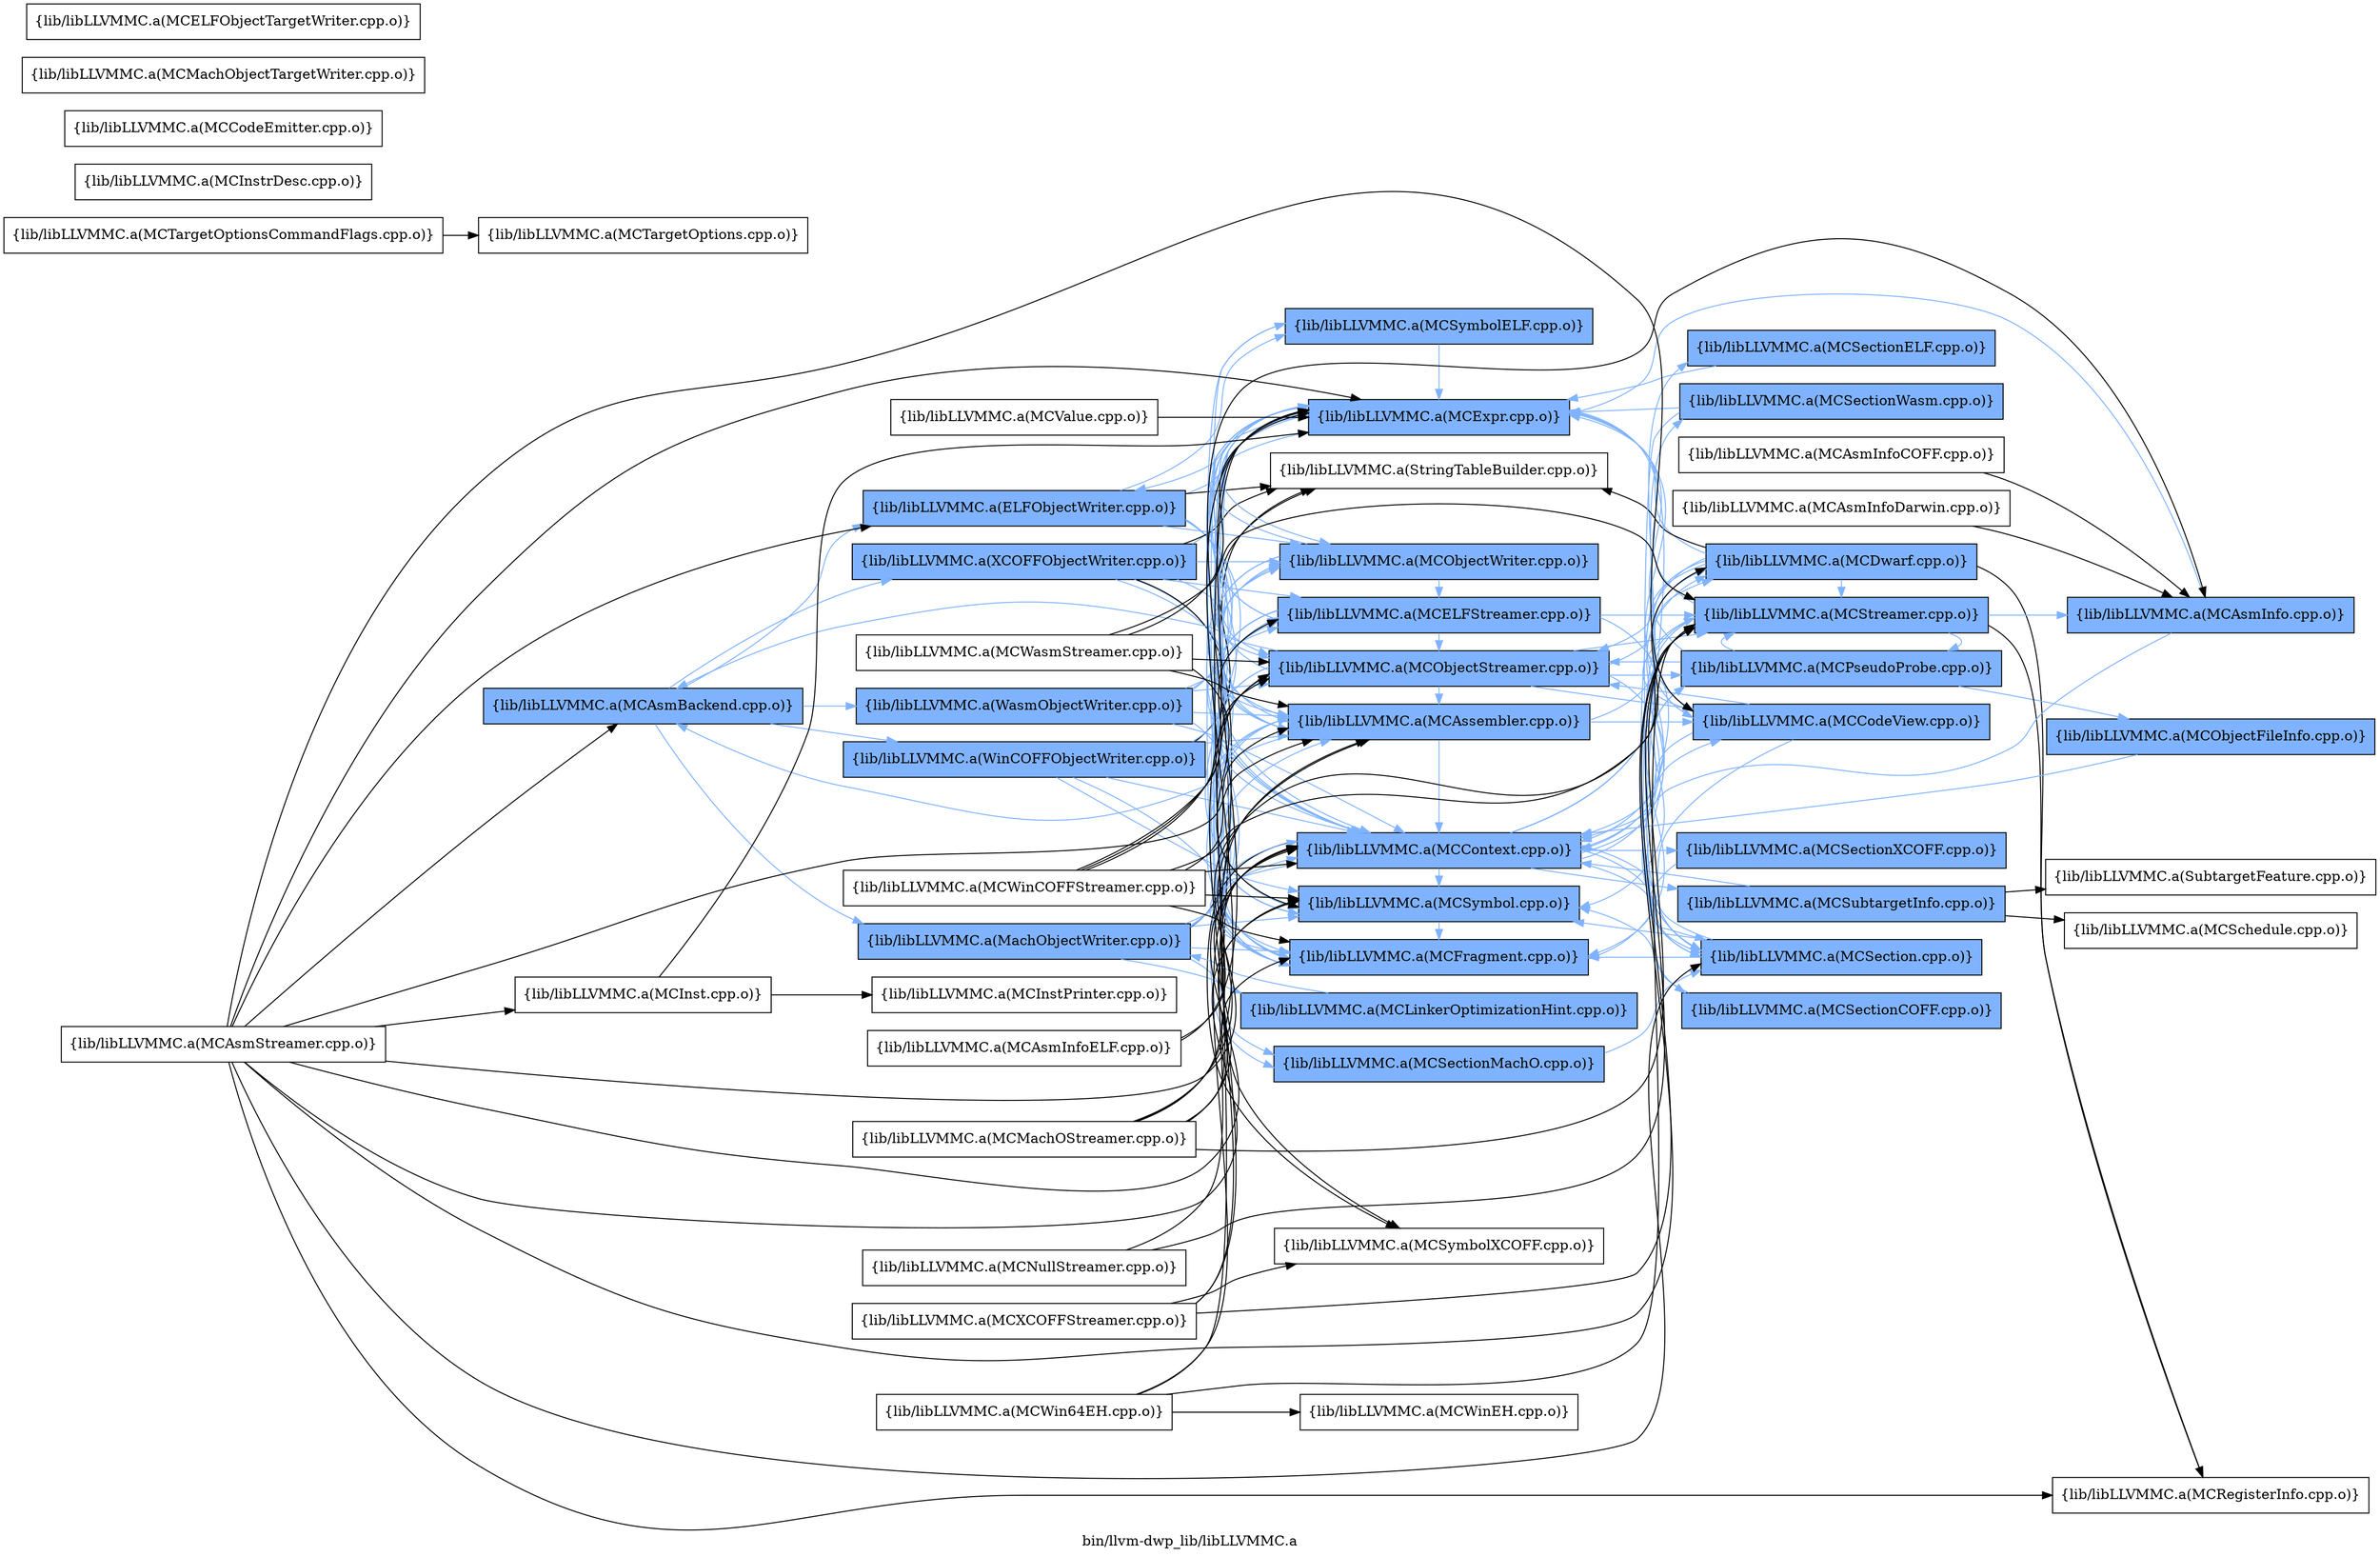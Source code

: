 digraph "bin/llvm-dwp_lib/libLLVMMC.a" {
	label="bin/llvm-dwp_lib/libLLVMMC.a";
	rankdir=LR;
	{ rank=same; Node0x56318d6530e8;  }
	{ rank=same; Node0x56318d655618; Node0x56318d64fa88; Node0x56318d64cb08; Node0x56318d64d738; Node0x56318d64e458;  }
	{ rank=same; Node0x56318d6437d8; Node0x56318d644cc8; Node0x56318d64f8f8; Node0x56318d64efe8; Node0x56318d64c388; Node0x56318d64bd98; Node0x56318d64d0f8; Node0x56318d64c608; Node0x56318d64ffd8; Node0x56318d64be88; Node0x56318d650938; Node0x56318d650708; Node0x56318d64d7d8;  }
	{ rank=same; Node0x56318d645b28; Node0x56318d646898; Node0x56318d654218; Node0x56318d64d8c8; Node0x56318d64d148; Node0x56318d64c018; Node0x56318d650a78; Node0x56318d650258; Node0x56318d64f538; Node0x56318d64f178;  }
	{ rank=same; Node0x56318d6530e8;  }
	{ rank=same; Node0x56318d655618; Node0x56318d64fa88; Node0x56318d64cb08; Node0x56318d64d738; Node0x56318d64e458;  }
	{ rank=same; Node0x56318d6437d8; Node0x56318d644cc8; Node0x56318d64f8f8; Node0x56318d64efe8; Node0x56318d64c388; Node0x56318d64bd98; Node0x56318d64d0f8; Node0x56318d64c608; Node0x56318d64ffd8; Node0x56318d64be88; Node0x56318d650938; Node0x56318d650708; Node0x56318d64d7d8;  }
	{ rank=same; Node0x56318d645b28; Node0x56318d646898; Node0x56318d654218; Node0x56318d64d8c8; Node0x56318d64d148; Node0x56318d64c018; Node0x56318d650a78; Node0x56318d650258; Node0x56318d64f538; Node0x56318d64f178;  }

	Node0x56318d6530e8 [shape=record,shape=box,group=1,style=filled,fillcolor="0.600000 0.5 1",label="{lib/libLLVMMC.a(MCAsmBackend.cpp.o)}"];
	Node0x56318d6530e8 -> Node0x56318d655618[color="0.600000 0.5 1"];
	Node0x56318d6530e8 -> Node0x56318d64fa88[color="0.600000 0.5 1"];
	Node0x56318d6530e8 -> Node0x56318d64cb08[color="0.600000 0.5 1"];
	Node0x56318d6530e8 -> Node0x56318d64d738[color="0.600000 0.5 1"];
	Node0x56318d6530e8 -> Node0x56318d64e458[color="0.600000 0.5 1"];
	Node0x56318d644cc8 [shape=record,shape=box,group=1,style=filled,fillcolor="0.600000 0.5 1",label="{lib/libLLVMMC.a(MCContext.cpp.o)}"];
	Node0x56318d644cc8 -> Node0x56318d645b28[color="0.600000 0.5 1"];
	Node0x56318d644cc8 -> Node0x56318d646898[color="0.600000 0.5 1"];
	Node0x56318d644cc8 -> Node0x56318d64f8f8[color="0.600000 0.5 1"];
	Node0x56318d644cc8 -> Node0x56318d64efe8[color="0.600000 0.5 1"];
	Node0x56318d644cc8 -> Node0x56318d654218[color="0.600000 0.5 1"];
	Node0x56318d644cc8 -> Node0x56318d64d8c8[color="0.600000 0.5 1"];
	Node0x56318d644cc8 -> Node0x56318d64d148[color="0.600000 0.5 1"];
	Node0x56318d644cc8 -> Node0x56318d64c018[color="0.600000 0.5 1"];
	Node0x56318d644cc8 -> Node0x56318d650938[color="0.600000 0.5 1"];
	Node0x56318d644cc8 -> Node0x56318d650a78[color="0.600000 0.5 1"];
	Node0x56318d644cc8 -> Node0x56318d650258[color="0.600000 0.5 1"];
	Node0x56318d644cc8 -> Node0x56318d64f538[color="0.600000 0.5 1"];
	Node0x56318d644cc8 -> Node0x56318d64bd98[color="0.600000 0.5 1"];
	Node0x56318d644cc8 -> Node0x56318d64d0f8[color="0.600000 0.5 1"];
	Node0x56318d644cc8 -> Node0x56318d64d7d8;
	Node0x56318d64ffd8 [shape=record,shape=box,group=1,style=filled,fillcolor="0.600000 0.5 1",label="{lib/libLLVMMC.a(MCELFStreamer.cpp.o)}"];
	Node0x56318d64ffd8 -> Node0x56318d6437d8[color="0.600000 0.5 1"];
	Node0x56318d64ffd8 -> Node0x56318d644cc8[color="0.600000 0.5 1"];
	Node0x56318d64ffd8 -> Node0x56318d64f8f8[color="0.600000 0.5 1"];
	Node0x56318d64ffd8 -> Node0x56318d64efe8[color="0.600000 0.5 1"];
	Node0x56318d64ffd8 -> Node0x56318d64be88[color="0.600000 0.5 1"];
	Node0x56318d64ffd8 -> Node0x56318d64d8c8[color="0.600000 0.5 1"];
	Node0x56318d64ffd8 -> Node0x56318d64f178[color="0.600000 0.5 1"];
	Node0x56318d64ffd8 -> Node0x56318d64bd98[color="0.600000 0.5 1"];
	Node0x56318d64ffd8 -> Node0x56318d64d0f8[color="0.600000 0.5 1"];
	Node0x56318d64d4b8 [shape=record,shape=box,group=0,label="{lib/libLLVMMC.a(MCMachOStreamer.cpp.o)}"];
	Node0x56318d64d4b8 -> Node0x56318d6437d8;
	Node0x56318d64d4b8 -> Node0x56318d644cc8;
	Node0x56318d64d4b8 -> Node0x56318d64f8f8;
	Node0x56318d64d4b8 -> Node0x56318d64efe8;
	Node0x56318d64d4b8 -> Node0x56318d64be88;
	Node0x56318d64d4b8 -> Node0x56318d64f178;
	Node0x56318d64d4b8 -> Node0x56318d64bd98;
	Node0x56318d64c5b8 [shape=record,shape=box,group=1,style=filled,fillcolor="0.600000 0.5 1",label="{lib/libLLVMMC.a(MCObjectFileInfo.cpp.o)}"];
	Node0x56318d64c5b8 -> Node0x56318d644cc8[color="0.600000 0.5 1"];
	Node0x56318d64f178 [shape=record,shape=box,group=1,style=filled,fillcolor="0.600000 0.5 1",label="{lib/libLLVMMC.a(MCStreamer.cpp.o)}"];
	Node0x56318d64f178 -> Node0x56318d642ce8[color="0.600000 0.5 1"];
	Node0x56318d64f178 -> Node0x56318d645b28[color="0.600000 0.5 1"];
	Node0x56318d64f178 -> Node0x56318d644cc8[color="0.600000 0.5 1"];
	Node0x56318d64f178 -> Node0x56318d64f8f8[color="0.600000 0.5 1"];
	Node0x56318d64f178 -> Node0x56318d654218[color="0.600000 0.5 1"];
	Node0x56318d64f178 -> Node0x56318d64e318;
	Node0x56318d64f178 -> Node0x56318d64d8c8[color="0.600000 0.5 1"];
	Node0x56318d64f178 -> Node0x56318d64bd98[color="0.600000 0.5 1"];
	Node0x56318d64d648 [shape=record,shape=box,group=0,label="{lib/libLLVMMC.a(MCTargetOptions.cpp.o)}"];
	Node0x56318d64ddc8 [shape=record,shape=box,group=0,label="{lib/libLLVMMC.a(MCTargetOptionsCommandFlags.cpp.o)}"];
	Node0x56318d64ddc8 -> Node0x56318d64d648;
	Node0x56318d653778 [shape=record,shape=box,group=0,label="{lib/libLLVMMC.a(MCWasmStreamer.cpp.o)}"];
	Node0x56318d653778 -> Node0x56318d6437d8;
	Node0x56318d653778 -> Node0x56318d64f8f8;
	Node0x56318d653778 -> Node0x56318d64be88;
	Node0x56318d653778 -> Node0x56318d64f178;
	Node0x56318d653778 -> Node0x56318d64bd98;
	Node0x56318d6553e8 [shape=record,shape=box,group=0,label="{lib/libLLVMMC.a(MCXCOFFStreamer.cpp.o)}"];
	Node0x56318d6553e8 -> Node0x56318d6437d8;
	Node0x56318d6553e8 -> Node0x56318d64be88;
	Node0x56318d6553e8 -> Node0x56318d64f178;
	Node0x56318d6553e8 -> Node0x56318d64d7d8;
	Node0x56318d64f8f8 [shape=record,shape=box,group=1,style=filled,fillcolor="0.600000 0.5 1",label="{lib/libLLVMMC.a(MCExpr.cpp.o)}"];
	Node0x56318d64f8f8 -> Node0x56318d655618[color="0.600000 0.5 1"];
	Node0x56318d64f8f8 -> Node0x56318d6437d8[color="0.600000 0.5 1"];
	Node0x56318d64f8f8 -> Node0x56318d644cc8[color="0.600000 0.5 1"];
	Node0x56318d64f8f8 -> Node0x56318d64efe8[color="0.600000 0.5 1"];
	Node0x56318d64f8f8 -> Node0x56318d64c388[color="0.600000 0.5 1"];
	Node0x56318d64f8f8 -> Node0x56318d64bd98[color="0.600000 0.5 1"];
	Node0x56318d64bd98 [shape=record,shape=box,group=1,style=filled,fillcolor="0.600000 0.5 1",label="{lib/libLLVMMC.a(MCSymbol.cpp.o)}"];
	Node0x56318d64bd98 -> Node0x56318d64efe8[color="0.600000 0.5 1"];
	Node0x56318d64daa8 [shape=record,shape=box,group=0,label="{lib/libLLVMMC.a(MCInstrDesc.cpp.o)}"];
	Node0x56318d64e318 [shape=record,shape=box,group=0,label="{lib/libLLVMMC.a(MCRegisterInfo.cpp.o)}"];
	Node0x56318d64f538 [shape=record,shape=box,group=1,style=filled,fillcolor="0.600000 0.5 1",label="{lib/libLLVMMC.a(MCSubtargetInfo.cpp.o)}"];
	Node0x56318d64f538 -> Node0x56318d644cc8[color="0.600000 0.5 1"];
	Node0x56318d64f538 -> Node0x56318d64d6e8;
	Node0x56318d64f538 -> Node0x56318d64bf28;
	Node0x56318d64d6e8 [shape=record,shape=box,group=0,label="{lib/libLLVMMC.a(MCSchedule.cpp.o)}"];
	Node0x56318d64e228 [shape=record,shape=box,group=0,label="{lib/libLLVMMC.a(MCInstPrinter.cpp.o)}"];
	Node0x56318d642ce8 [shape=record,shape=box,group=1,style=filled,fillcolor="0.600000 0.5 1",label="{lib/libLLVMMC.a(MCAsmInfo.cpp.o)}"];
	Node0x56318d642ce8 -> Node0x56318d644cc8[color="0.600000 0.5 1"];
	Node0x56318d642ce8 -> Node0x56318d64f8f8[color="0.600000 0.5 1"];
	Node0x56318d6437d8 [shape=record,shape=box,group=1,style=filled,fillcolor="0.600000 0.5 1",label="{lib/libLLVMMC.a(MCAssembler.cpp.o)}"];
	Node0x56318d6437d8 -> Node0x56318d6530e8[color="0.600000 0.5 1"];
	Node0x56318d6437d8 -> Node0x56318d645b28[color="0.600000 0.5 1"];
	Node0x56318d6437d8 -> Node0x56318d644cc8[color="0.600000 0.5 1"];
	Node0x56318d6437d8 -> Node0x56318d646898[color="0.600000 0.5 1"];
	Node0x56318d6437d8 -> Node0x56318d64f8f8[color="0.600000 0.5 1"];
	Node0x56318d6437d8 -> Node0x56318d64efe8[color="0.600000 0.5 1"];
	Node0x56318d6437d8 -> Node0x56318d64bd98[color="0.600000 0.5 1"];
	Node0x56318d64efe8 [shape=record,shape=box,group=1,style=filled,fillcolor="0.600000 0.5 1",label="{lib/libLLVMMC.a(MCFragment.cpp.o)}"];
	Node0x56318d64efe8 -> Node0x56318d6437d8[color="0.600000 0.5 1"];
	Node0x56318d64efe8 -> Node0x56318d644cc8[color="0.600000 0.5 1"];
	Node0x56318d64efe8 -> Node0x56318d64f8f8[color="0.600000 0.5 1"];
	Node0x56318d64e868 [shape=record,shape=box,group=0,label="{lib/libLLVMMC.a(MCInst.cpp.o)}"];
	Node0x56318d64e868 -> Node0x56318d64f8f8;
	Node0x56318d64e868 -> Node0x56318d64e228;
	Node0x56318d64be88 [shape=record,shape=box,group=1,style=filled,fillcolor="0.600000 0.5 1",label="{lib/libLLVMMC.a(MCObjectStreamer.cpp.o)}"];
	Node0x56318d64be88 -> Node0x56318d6530e8[color="0.600000 0.5 1"];
	Node0x56318d64be88 -> Node0x56318d6437d8[color="0.600000 0.5 1"];
	Node0x56318d64be88 -> Node0x56318d645b28[color="0.600000 0.5 1"];
	Node0x56318d64be88 -> Node0x56318d644cc8[color="0.600000 0.5 1"];
	Node0x56318d64be88 -> Node0x56318d646898[color="0.600000 0.5 1"];
	Node0x56318d64be88 -> Node0x56318d64f8f8[color="0.600000 0.5 1"];
	Node0x56318d64be88 -> Node0x56318d64efe8[color="0.600000 0.5 1"];
	Node0x56318d64be88 -> Node0x56318d654218[color="0.600000 0.5 1"];
	Node0x56318d64be88 -> Node0x56318d64d8c8[color="0.600000 0.5 1"];
	Node0x56318d64be88 -> Node0x56318d64f178[color="0.600000 0.5 1"];
	Node0x56318d642068 [shape=record,shape=box,group=0,label="{lib/libLLVMMC.a(MCAsmInfoCOFF.cpp.o)}"];
	Node0x56318d642068 -> Node0x56318d642ce8;
	Node0x56318d6426f8 [shape=record,shape=box,group=0,label="{lib/libLLVMMC.a(MCAsmInfoDarwin.cpp.o)}"];
	Node0x56318d6426f8 -> Node0x56318d642ce8;
	Node0x56318d6441d8 [shape=record,shape=box,group=0,label="{lib/libLLVMMC.a(MCAsmInfoELF.cpp.o)}"];
	Node0x56318d6441d8 -> Node0x56318d642ce8;
	Node0x56318d6441d8 -> Node0x56318d644cc8;
	Node0x56318d644f98 [shape=record,shape=box,group=0,label="{lib/libLLVMMC.a(MCCodeEmitter.cpp.o)}"];
	Node0x56318d64cd88 [shape=record,shape=box,group=0,label="{lib/libLLVMMC.a(MCMachObjectTargetWriter.cpp.o)}"];
	Node0x56318d64fa88 [shape=record,shape=box,group=1,style=filled,fillcolor="0.600000 0.5 1",label="{lib/libLLVMMC.a(MachObjectWriter.cpp.o)}"];
	Node0x56318d64fa88 -> Node0x56318d6437d8[color="0.600000 0.5 1"];
	Node0x56318d64fa88 -> Node0x56318d644cc8[color="0.600000 0.5 1"];
	Node0x56318d64fa88 -> Node0x56318d64ffd8[color="0.600000 0.5 1"];
	Node0x56318d64fa88 -> Node0x56318d64f8f8[color="0.600000 0.5 1"];
	Node0x56318d64fa88 -> Node0x56318d64efe8[color="0.600000 0.5 1"];
	Node0x56318d64fa88 -> Node0x56318d64be88[color="0.600000 0.5 1"];
	Node0x56318d64fa88 -> Node0x56318d64c388[color="0.600000 0.5 1"];
	Node0x56318d64fa88 -> Node0x56318d650938[color="0.600000 0.5 1"];
	Node0x56318d64fa88 -> Node0x56318d64bd98[color="0.600000 0.5 1"];
	Node0x56318d64fa88 -> Node0x56318d650708[color="0.600000 0.5 1"];
	Node0x56318d64fa88 -> Node0x56318d64c608;
	Node0x56318d645cb8 [shape=record,shape=box,group=0,label="{lib/libLLVMMC.a(MCELFObjectTargetWriter.cpp.o)}"];
	Node0x56318d653f48 [shape=record,shape=box,group=0,label="{lib/libLLVMMC.a(MCValue.cpp.o)}"];
	Node0x56318d653f48 -> Node0x56318d64f8f8;
	Node0x56318d64d738 [shape=record,shape=box,group=1,style=filled,fillcolor="0.600000 0.5 1",label="{lib/libLLVMMC.a(WinCOFFObjectWriter.cpp.o)}"];
	Node0x56318d64d738 -> Node0x56318d6437d8[color="0.600000 0.5 1"];
	Node0x56318d64d738 -> Node0x56318d644cc8[color="0.600000 0.5 1"];
	Node0x56318d64d738 -> Node0x56318d64ffd8[color="0.600000 0.5 1"];
	Node0x56318d64d738 -> Node0x56318d64f8f8[color="0.600000 0.5 1"];
	Node0x56318d64d738 -> Node0x56318d64efe8[color="0.600000 0.5 1"];
	Node0x56318d64d738 -> Node0x56318d64c388[color="0.600000 0.5 1"];
	Node0x56318d64d738 -> Node0x56318d64bd98[color="0.600000 0.5 1"];
	Node0x56318d64d738 -> Node0x56318d64c608;
	Node0x56318d654358 [shape=record,shape=box,group=0,label="{lib/libLLVMMC.a(MCWin64EH.cpp.o)}"];
	Node0x56318d654358 -> Node0x56318d644cc8;
	Node0x56318d654358 -> Node0x56318d64f8f8;
	Node0x56318d654358 -> Node0x56318d64f178;
	Node0x56318d654358 -> Node0x56318d655b18;
	Node0x56318d655168 [shape=record,shape=box,group=0,label="{lib/libLLVMMC.a(MCWinCOFFStreamer.cpp.o)}"];
	Node0x56318d655168 -> Node0x56318d6437d8;
	Node0x56318d655168 -> Node0x56318d644cc8;
	Node0x56318d655168 -> Node0x56318d64ffd8;
	Node0x56318d655168 -> Node0x56318d64f8f8;
	Node0x56318d655168 -> Node0x56318d64efe8;
	Node0x56318d655168 -> Node0x56318d64be88;
	Node0x56318d655168 -> Node0x56318d64f178;
	Node0x56318d655168 -> Node0x56318d64bd98;
	Node0x56318d655b18 [shape=record,shape=box,group=0,label="{lib/libLLVMMC.a(MCWinEH.cpp.o)}"];
	Node0x56318d645b28 [shape=record,shape=box,group=1,style=filled,fillcolor="0.600000 0.5 1",label="{lib/libLLVMMC.a(MCCodeView.cpp.o)}"];
	Node0x56318d645b28 -> Node0x56318d644cc8[color="0.600000 0.5 1"];
	Node0x56318d645b28 -> Node0x56318d64f8f8[color="0.600000 0.5 1"];
	Node0x56318d645b28 -> Node0x56318d64efe8[color="0.600000 0.5 1"];
	Node0x56318d645b28 -> Node0x56318d64be88[color="0.600000 0.5 1"];
	Node0x56318d645b28 -> Node0x56318d64f178[color="0.600000 0.5 1"];
	Node0x56318d646898 [shape=record,shape=box,group=1,style=filled,fillcolor="0.600000 0.5 1",label="{lib/libLLVMMC.a(MCDwarf.cpp.o)}"];
	Node0x56318d646898 -> Node0x56318d644cc8[color="0.600000 0.5 1"];
	Node0x56318d646898 -> Node0x56318d64f8f8[color="0.600000 0.5 1"];
	Node0x56318d646898 -> Node0x56318d64be88[color="0.600000 0.5 1"];
	Node0x56318d646898 -> Node0x56318d64e318;
	Node0x56318d646898 -> Node0x56318d64d8c8[color="0.600000 0.5 1"];
	Node0x56318d646898 -> Node0x56318d64f178[color="0.600000 0.5 1"];
	Node0x56318d646898 -> Node0x56318d64c608;
	Node0x56318d655618 [shape=record,shape=box,group=1,style=filled,fillcolor="0.600000 0.5 1",label="{lib/libLLVMMC.a(ELFObjectWriter.cpp.o)}"];
	Node0x56318d655618 -> Node0x56318d6437d8[color="0.600000 0.5 1"];
	Node0x56318d655618 -> Node0x56318d644cc8[color="0.600000 0.5 1"];
	Node0x56318d655618 -> Node0x56318d64f8f8[color="0.600000 0.5 1"];
	Node0x56318d655618 -> Node0x56318d64efe8[color="0.600000 0.5 1"];
	Node0x56318d655618 -> Node0x56318d64c388[color="0.600000 0.5 1"];
	Node0x56318d655618 -> Node0x56318d64bd98[color="0.600000 0.5 1"];
	Node0x56318d655618 -> Node0x56318d64d0f8[color="0.600000 0.5 1"];
	Node0x56318d655618 -> Node0x56318d64c608;
	Node0x56318d64cb08 [shape=record,shape=box,group=1,style=filled,fillcolor="0.600000 0.5 1",label="{lib/libLLVMMC.a(WasmObjectWriter.cpp.o)}"];
	Node0x56318d64cb08 -> Node0x56318d6437d8[color="0.600000 0.5 1"];
	Node0x56318d64cb08 -> Node0x56318d644cc8[color="0.600000 0.5 1"];
	Node0x56318d64cb08 -> Node0x56318d64ffd8[color="0.600000 0.5 1"];
	Node0x56318d64cb08 -> Node0x56318d64f8f8[color="0.600000 0.5 1"];
	Node0x56318d64cb08 -> Node0x56318d64efe8[color="0.600000 0.5 1"];
	Node0x56318d64cb08 -> Node0x56318d64be88[color="0.600000 0.5 1"];
	Node0x56318d64cb08 -> Node0x56318d64c388[color="0.600000 0.5 1"];
	Node0x56318d64e458 [shape=record,shape=box,group=1,style=filled,fillcolor="0.600000 0.5 1",label="{lib/libLLVMMC.a(XCOFFObjectWriter.cpp.o)}"];
	Node0x56318d64e458 -> Node0x56318d6437d8[color="0.600000 0.5 1"];
	Node0x56318d64e458 -> Node0x56318d64ffd8[color="0.600000 0.5 1"];
	Node0x56318d64e458 -> Node0x56318d64f8f8[color="0.600000 0.5 1"];
	Node0x56318d64e458 -> Node0x56318d64efe8[color="0.600000 0.5 1"];
	Node0x56318d64e458 -> Node0x56318d64be88[color="0.600000 0.5 1"];
	Node0x56318d64e458 -> Node0x56318d64c388[color="0.600000 0.5 1"];
	Node0x56318d64e458 -> Node0x56318d64d7d8;
	Node0x56318d64e458 -> Node0x56318d64c608;
	Node0x56318d64c388 [shape=record,shape=box,group=1,style=filled,fillcolor="0.600000 0.5 1",label="{lib/libLLVMMC.a(MCObjectWriter.cpp.o)}"];
	Node0x56318d64c388 -> Node0x56318d6437d8[color="0.600000 0.5 1"];
	Node0x56318d64c388 -> Node0x56318d64ffd8[color="0.600000 0.5 1"];
	Node0x56318d64c388 -> Node0x56318d64f8f8[color="0.600000 0.5 1"];
	Node0x56318d64c388 -> Node0x56318d64be88[color="0.600000 0.5 1"];
	Node0x56318d64d0f8 [shape=record,shape=box,group=1,style=filled,fillcolor="0.600000 0.5 1",label="{lib/libLLVMMC.a(MCSymbolELF.cpp.o)}"];
	Node0x56318d64d0f8 -> Node0x56318d64f8f8[color="0.600000 0.5 1"];
	Node0x56318d64c608 [shape=record,shape=box,group=0,label="{lib/libLLVMMC.a(StringTableBuilder.cpp.o)}"];
	Node0x56318d654218 [shape=record,shape=box,group=1,style=filled,fillcolor="0.600000 0.5 1",label="{lib/libLLVMMC.a(MCPseudoProbe.cpp.o)}"];
	Node0x56318d654218 -> Node0x56318d64f8f8[color="0.600000 0.5 1"];
	Node0x56318d654218 -> Node0x56318d64efe8[color="0.600000 0.5 1"];
	Node0x56318d654218 -> Node0x56318d64c5b8[color="0.600000 0.5 1"];
	Node0x56318d654218 -> Node0x56318d64be88[color="0.600000 0.5 1"];
	Node0x56318d654218 -> Node0x56318d64f178[color="0.600000 0.5 1"];
	Node0x56318d64d8c8 [shape=record,shape=box,group=1,style=filled,fillcolor="0.600000 0.5 1",label="{lib/libLLVMMC.a(MCSection.cpp.o)}"];
	Node0x56318d64d8c8 -> Node0x56318d644cc8[color="0.600000 0.5 1"];
	Node0x56318d64d8c8 -> Node0x56318d64f8f8[color="0.600000 0.5 1"];
	Node0x56318d64d8c8 -> Node0x56318d64efe8[color="0.600000 0.5 1"];
	Node0x56318d64d8c8 -> Node0x56318d64bd98[color="0.600000 0.5 1"];
	Node0x56318d64d148 [shape=record,shape=box,group=1,style=filled,fillcolor="0.600000 0.5 1",label="{lib/libLLVMMC.a(MCSectionCOFF.cpp.o)}"];
	Node0x56318d64d148 -> Node0x56318d64bd98[color="0.600000 0.5 1"];
	Node0x56318d64c018 [shape=record,shape=box,group=1,style=filled,fillcolor="0.600000 0.5 1",label="{lib/libLLVMMC.a(MCSectionELF.cpp.o)}"];
	Node0x56318d64c018 -> Node0x56318d64f8f8[color="0.600000 0.5 1"];
	Node0x56318d650938 [shape=record,shape=box,group=1,style=filled,fillcolor="0.600000 0.5 1",label="{lib/libLLVMMC.a(MCSectionMachO.cpp.o)}"];
	Node0x56318d650938 -> Node0x56318d64d8c8[color="0.600000 0.5 1"];
	Node0x56318d650a78 [shape=record,shape=box,group=1,style=filled,fillcolor="0.600000 0.5 1",label="{lib/libLLVMMC.a(MCSectionWasm.cpp.o)}"];
	Node0x56318d650a78 -> Node0x56318d64f8f8[color="0.600000 0.5 1"];
	Node0x56318d650a78 -> Node0x56318d64d8c8[color="0.600000 0.5 1"];
	Node0x56318d650258 [shape=record,shape=box,group=1,style=filled,fillcolor="0.600000 0.5 1",label="{lib/libLLVMMC.a(MCSectionXCOFF.cpp.o)}"];
	Node0x56318d650258 -> Node0x56318d64d8c8[color="0.600000 0.5 1"];
	Node0x56318d64d7d8 [shape=record,shape=box,group=0,label="{lib/libLLVMMC.a(MCSymbolXCOFF.cpp.o)}"];
	Node0x56318d64bf28 [shape=record,shape=box,group=0,label="{lib/libLLVMMC.a(SubtargetFeature.cpp.o)}"];
	Node0x56318d650708 [shape=record,shape=box,group=1,style=filled,fillcolor="0.600000 0.5 1",label="{lib/libLLVMMC.a(MCLinkerOptimizationHint.cpp.o)}"];
	Node0x56318d650708 -> Node0x56318d64fa88[color="0.600000 0.5 1"];
	Node0x56318d651ba8 [shape=record,shape=box,group=0,label="{lib/libLLVMMC.a(MCAsmStreamer.cpp.o)}"];
	Node0x56318d651ba8 -> Node0x56318d6530e8;
	Node0x56318d651ba8 -> Node0x56318d655618;
	Node0x56318d651ba8 -> Node0x56318d6437d8;
	Node0x56318d651ba8 -> Node0x56318d645b28;
	Node0x56318d651ba8 -> Node0x56318d644cc8;
	Node0x56318d651ba8 -> Node0x56318d646898;
	Node0x56318d651ba8 -> Node0x56318d64f8f8;
	Node0x56318d651ba8 -> Node0x56318d64e868;
	Node0x56318d651ba8 -> Node0x56318d64e318;
	Node0x56318d651ba8 -> Node0x56318d64d8c8;
	Node0x56318d651ba8 -> Node0x56318d64f178;
	Node0x56318d651ba8 -> Node0x56318d64bd98;
	Node0x56318d652008 [shape=record,shape=box,group=0,label="{lib/libLLVMMC.a(MCNullStreamer.cpp.o)}"];
	Node0x56318d652008 -> Node0x56318d644cc8;
	Node0x56318d652008 -> Node0x56318d64f178;
}
